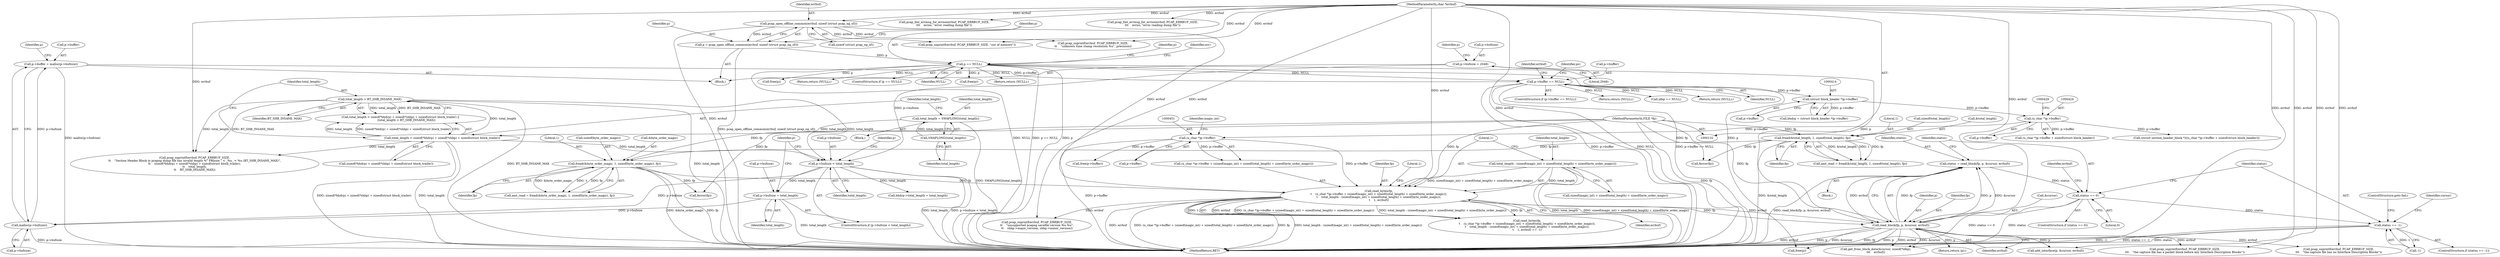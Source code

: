 digraph "0_libpcap_a5a36d9e82dde7265e38fe1f87b7f11c461c29f6@API" {
"1000547" [label="(Call,status = read_block(fp, p, &cursor, errbuf))"];
"1000549" [label="(Call,read_block(fp, p, &cursor, errbuf))"];
"1000447" [label="(Call,read_bytes(fp,\n\t    (u_char *)p->buffer + (sizeof(magic_int) + sizeof(total_length) + sizeof(byte_order_magic)),\n\t    total_length - (sizeof(magic_int) + sizeof(total_length) + sizeof(byte_order_magic)),\n\t    1, errbuf))"];
"1000205" [label="(Call,fread(&byte_order_magic, 1, sizeof(byte_order_magic), fp))"];
"1000173" [label="(Call,fread(&total_length, 1, sizeof(total_length), fp))"];
"1000134" [label="(MethodParameterIn,FILE *fp)"];
"1000450" [label="(Call,(u_char *)p->buffer)"];
"1000423" [label="(Call,(u_char *)p->buffer)"];
"1000413" [label="(Call,(struct block_header *)p->buffer)"];
"1000388" [label="(Call,p->buffer == NULL)"];
"1000379" [label="(Call,p->buffer = malloc(p->bufsize))"];
"1000383" [label="(Call,malloc(p->bufsize))"];
"1000374" [label="(Call,p->bufsize = total_length)"];
"1000369" [label="(Call,p->bufsize < total_length)"];
"1000363" [label="(Call,p->bufsize = 2048)"];
"1000272" [label="(Call,total_length > BT_SHB_INSANE_MAX)"];
"1000260" [label="(Call,total_length < sizeof(*bhdrp) + sizeof(*shbp) + sizeof(struct block_trailer))"];
"1000254" [label="(Call,total_length = SWAPLONG(total_length))"];
"1000256" [label="(Call,SWAPLONG(total_length))"];
"1000305" [label="(Call,p == NULL)"];
"1000298" [label="(Call,p = pcap_open_offline_common(errbuf, sizeof (struct pcap_ng_sf)))"];
"1000300" [label="(Call,pcap_open_offline_common(errbuf, sizeof (struct pcap_ng_sf)))"];
"1000136" [label="(MethodParameterIn,char *errbuf)"];
"1000463" [label="(Call,total_length - (sizeof(magic_int) + sizeof(total_length) + sizeof(byte_order_magic)))"];
"1000556" [label="(Call,status == 0)"];
"1000566" [label="(Call,status == -1)"];
"1000376" [label="(Identifier,p)"];
"1000474" [label="(Identifier,errbuf)"];
"1000276" [label="(Call,pcap_snprintf(errbuf, PCAP_ERRBUF_SIZE,\n\t\t    \"Section Header Block in pcapng dump file has invalid length %\" PRIsize \" < _%u_ < %u (BT_SHB_INSANE_MAX)\",\n\t\t    sizeof(*bhdrp) + sizeof(*shbp) + sizeof(struct block_trailer),\n\t\t    total_length,\n\t\t    BT_SHB_INSANE_MAX))"];
"1000473" [label="(Literal,1)"];
"1000568" [label="(Call,-1)"];
"1000556" [label="(Call,status == 0)"];
"1000209" [label="(Call,sizeof(byte_order_magic))"];
"1000463" [label="(Call,total_length - (sizeof(magic_int) + sizeof(total_length) + sizeof(byte_order_magic)))"];
"1000395" [label="(Identifier,errbuf)"];
"1000190" [label="(Call,pcap_fmt_errmsg_for_errno(errbuf, PCAP_ERRBUF_SIZE,\n\t\t\t    errno, \"error reading dump file\"))"];
"1000555" [label="(ControlStructure,if (status == 0))"];
"1000173" [label="(Call,fread(&total_length, 1, sizeof(total_length), fp))"];
"1000134" [label="(MethodParameterIn,FILE *fp)"];
"1000348" [label="(Call,free(p))"];
"1000205" [label="(Call,fread(&byte_order_magic, 1, sizeof(byte_order_magic), fp))"];
"1000449" [label="(Call,(u_char *)p->buffer + (sizeof(magic_int) + sizeof(total_length) + sizeof(byte_order_magic)))"];
"1000272" [label="(Call,total_length > BT_SHB_INSANE_MAX)"];
"1000513" [label="(Call,pcap_snprintf(errbuf, PCAP_ERRBUF_SIZE,\n\t\t    \"unsupported pcapng savefile version %u.%u\",\n\t\t    shbp->major_version, shbp->minor_version))"];
"1000363" [label="(Call,p->bufsize = 2048)"];
"1000415" [label="(Call,p->buffer)"];
"1000301" [label="(Identifier,errbuf)"];
"1000219" [label="(Call,ferror(fp))"];
"1000383" [label="(Call,malloc(p->bufsize))"];
"1000457" [label="(Identifier,magic_int)"];
"1000171" [label="(Call,amt_read = fread(&total_length, 1, sizeof(total_length), fp))"];
"1000561" [label="(Identifier,errbuf)"];
"1000404" [label="(Return,return (NULL);)"];
"1000390" [label="(Identifier,p)"];
"1000375" [label="(Call,p->bufsize)"];
"1000259" [label="(Call,total_length < sizeof(*bhdrp) + sizeof(*shbp) + sizeof(struct block_trailer) ||\n             (total_length > BT_SHB_INSANE_MAX))"];
"1000392" [label="(Identifier,NULL)"];
"1000273" [label="(Identifier,total_length)"];
"1000306" [label="(Identifier,p)"];
"1000554" [label="(Identifier,errbuf)"];
"1000305" [label="(Call,p == NULL)"];
"1000274" [label="(Identifier,BT_SHB_INSANE_MAX)"];
"1000549" [label="(Call,read_block(fp, p, &cursor, errbuf))"];
"1000206" [label="(Call,&byte_order_magic)"];
"1000373" [label="(Identifier,total_length)"];
"1000369" [label="(Call,p->bufsize < total_length)"];
"1000371" [label="(Identifier,p)"];
"1000136" [label="(MethodParameterIn,char *errbuf)"];
"1000255" [label="(Identifier,total_length)"];
"1000138" [label="(Block,)"];
"1000546" [label="(Block,)"];
"1000379" [label="(Call,p->buffer = malloc(p->bufsize))"];
"1000179" [label="(Identifier,fp)"];
"1000211" [label="(Identifier,fp)"];
"1000298" [label="(Call,p = pcap_open_offline_common(errbuf, sizeof (struct pcap_ng_sf)))"];
"1000208" [label="(Literal,1)"];
"1000354" [label="(Return,return (NULL);)"];
"1000552" [label="(Call,&cursor)"];
"1000435" [label="(Call,bhdrp->total_length = total_length)"];
"1000299" [label="(Identifier,p)"];
"1000302" [label="(Call,sizeof (struct pcap_ng_sf))"];
"1000551" [label="(Identifier,p)"];
"1000387" [label="(ControlStructure,if (p->buffer == NULL))"];
"1000262" [label="(Call,sizeof(*bhdrp) + sizeof(*shbp) + sizeof(struct block_trailer))"];
"1000464" [label="(Identifier,total_length)"];
"1000304" [label="(ControlStructure,if (p == NULL))"];
"1000374" [label="(Call,p->bufsize = total_length)"];
"1000422" [label="(Call,(u_char *)p->buffer + sizeof(struct block_header))"];
"1000566" [label="(Call,status == -1)"];
"1000408" [label="(Identifier,ps)"];
"1000707" [label="(Return,return (NULL);)"];
"1000452" [label="(Call,p->buffer)"];
"1000239" [label="(Block,)"];
"1000176" [label="(Literal,1)"];
"1000203" [label="(Call,amt_read = fread(&byte_order_magic, 1, sizeof(byte_order_magic), fp))"];
"1000450" [label="(Call,(u_char *)p->buffer)"];
"1000547" [label="(Call,status = read_block(fp, p, &cursor, errbuf))"];
"1000411" [label="(Call,bhdrp = (struct block_header *)p->buffer)"];
"1000378" [label="(Identifier,total_length)"];
"1000257" [label="(Identifier,total_length)"];
"1000587" [label="(Call,idbp == NULL)"];
"1000423" [label="(Call,(u_char *)p->buffer)"];
"1000465" [label="(Call,sizeof(magic_int) + sizeof(total_length) + sizeof(byte_order_magic))"];
"1000389" [label="(Call,p->buffer)"];
"1000570" [label="(ControlStructure,goto fail;)"];
"1000425" [label="(Call,p->buffer)"];
"1000177" [label="(Call,sizeof(total_length))"];
"1000368" [label="(ControlStructure,if (p->bufsize < total_length))"];
"1000381" [label="(Identifier,p)"];
"1000364" [label="(Call,p->bufsize)"];
"1000548" [label="(Identifier,status)"];
"1000690" [label="(Return,return (p);)"];
"1000380" [label="(Call,p->buffer)"];
"1000558" [label="(Literal,0)"];
"1000367" [label="(Literal,2048)"];
"1000388" [label="(Call,p->buffer == NULL)"];
"1000550" [label="(Identifier,fp)"];
"1000413" [label="(Call,(struct block_header *)p->buffer)"];
"1000187" [label="(Call,ferror(fp))"];
"1000260" [label="(Call,total_length < sizeof(*bhdrp) + sizeof(*shbp) + sizeof(struct block_trailer))"];
"1000697" [label="(Call,free(p->buffer))"];
"1000256" [label="(Call,SWAPLONG(total_length))"];
"1000254" [label="(Call,total_length = SWAPLONG(total_length))"];
"1000394" [label="(Call,pcap_snprintf(errbuf, PCAP_ERRBUF_SIZE, \"out of memory\"))"];
"1000573" [label="(Identifier,cursor)"];
"1000567" [label="(Identifier,status)"];
"1000370" [label="(Call,p->bufsize)"];
"1000307" [label="(Identifier,NULL)"];
"1000398" [label="(Call,free(p))"];
"1000560" [label="(Call,pcap_snprintf(errbuf, PCAP_ERRBUF_SIZE,\n\t\t\t    \"the capture file has no Interface Description Blocks\"))"];
"1000579" [label="(Call,get_from_block_data(&cursor, sizeof(*idbp),\n\t\t\t    errbuf))"];
"1000420" [label="(Call,(struct section_header_block *)((u_char *)p->buffer + sizeof(struct block_header)))"];
"1000446" [label="(Call,read_bytes(fp,\n\t    (u_char *)p->buffer + (sizeof(magic_int) + sizeof(total_length) + sizeof(byte_order_magic)),\n\t    total_length - (sizeof(magic_int) + sizeof(total_length) + sizeof(byte_order_magic)),\n\t    1, errbuf) == -1)"];
"1000447" [label="(Call,read_bytes(fp,\n\t    (u_char *)p->buffer + (sizeof(magic_int) + sizeof(total_length) + sizeof(byte_order_magic)),\n\t    total_length - (sizeof(magic_int) + sizeof(total_length) + sizeof(byte_order_magic)),\n\t    1, errbuf))"];
"1000174" [label="(Call,&total_length)"];
"1000614" [label="(Call,add_interface(p, &cursor, errbuf))"];
"1000476" [label="(Literal,1)"];
"1000557" [label="(Identifier,status)"];
"1000343" [label="(Call,pcap_snprintf(errbuf, PCAP_ERRBUF_SIZE,\n\t\t    \"unknown time stamp resolution %u\", precision))"];
"1000222" [label="(Call,pcap_fmt_errmsg_for_errno(errbuf, PCAP_ERRBUF_SIZE,\n\t\t\t    errno, \"error reading dump file\"))"];
"1000317" [label="(Identifier,p)"];
"1000261" [label="(Identifier,total_length)"];
"1000565" [label="(ControlStructure,if (status == -1))"];
"1000624" [label="(Call,pcap_snprintf(errbuf, PCAP_ERRBUF_SIZE,\n\t\t\t    \"the capture file has a packet block before any Interface Description Blocks\"))"];
"1000709" [label="(MethodReturn,RET)"];
"1000701" [label="(Call,free(p))"];
"1000300" [label="(Call,pcap_open_offline_common(errbuf, sizeof (struct pcap_ng_sf)))"];
"1000313" [label="(Return,return (NULL);)"];
"1000448" [label="(Identifier,fp)"];
"1000384" [label="(Call,p->bufsize)"];
"1000311" [label="(Identifier,err)"];
"1000547" -> "1000546"  [label="AST: "];
"1000547" -> "1000549"  [label="CFG: "];
"1000548" -> "1000547"  [label="AST: "];
"1000549" -> "1000547"  [label="AST: "];
"1000557" -> "1000547"  [label="CFG: "];
"1000547" -> "1000709"  [label="DDG: read_block(fp, p, &cursor, errbuf)"];
"1000549" -> "1000547"  [label="DDG: fp"];
"1000549" -> "1000547"  [label="DDG: p"];
"1000549" -> "1000547"  [label="DDG: &cursor"];
"1000549" -> "1000547"  [label="DDG: errbuf"];
"1000547" -> "1000556"  [label="DDG: status"];
"1000549" -> "1000554"  [label="CFG: "];
"1000550" -> "1000549"  [label="AST: "];
"1000551" -> "1000549"  [label="AST: "];
"1000552" -> "1000549"  [label="AST: "];
"1000554" -> "1000549"  [label="AST: "];
"1000549" -> "1000709"  [label="DDG: fp"];
"1000549" -> "1000709"  [label="DDG: errbuf"];
"1000549" -> "1000709"  [label="DDG: p"];
"1000549" -> "1000709"  [label="DDG: &cursor"];
"1000447" -> "1000549"  [label="DDG: fp"];
"1000447" -> "1000549"  [label="DDG: errbuf"];
"1000134" -> "1000549"  [label="DDG: fp"];
"1000305" -> "1000549"  [label="DDG: p"];
"1000136" -> "1000549"  [label="DDG: errbuf"];
"1000549" -> "1000560"  [label="DDG: errbuf"];
"1000549" -> "1000579"  [label="DDG: &cursor"];
"1000549" -> "1000579"  [label="DDG: errbuf"];
"1000549" -> "1000614"  [label="DDG: p"];
"1000549" -> "1000624"  [label="DDG: errbuf"];
"1000549" -> "1000690"  [label="DDG: p"];
"1000549" -> "1000701"  [label="DDG: p"];
"1000447" -> "1000446"  [label="AST: "];
"1000447" -> "1000474"  [label="CFG: "];
"1000448" -> "1000447"  [label="AST: "];
"1000449" -> "1000447"  [label="AST: "];
"1000463" -> "1000447"  [label="AST: "];
"1000473" -> "1000447"  [label="AST: "];
"1000474" -> "1000447"  [label="AST: "];
"1000476" -> "1000447"  [label="CFG: "];
"1000447" -> "1000709"  [label="DDG: total_length - (sizeof(magic_int) + sizeof(total_length) + sizeof(byte_order_magic))"];
"1000447" -> "1000709"  [label="DDG: errbuf"];
"1000447" -> "1000709"  [label="DDG: (u_char *)p->buffer + (sizeof(magic_int) + sizeof(total_length) + sizeof(byte_order_magic))"];
"1000447" -> "1000709"  [label="DDG: fp"];
"1000447" -> "1000446"  [label="DDG: errbuf"];
"1000447" -> "1000446"  [label="DDG: (u_char *)p->buffer + (sizeof(magic_int) + sizeof(total_length) + sizeof(byte_order_magic))"];
"1000447" -> "1000446"  [label="DDG: total_length - (sizeof(magic_int) + sizeof(total_length) + sizeof(byte_order_magic))"];
"1000447" -> "1000446"  [label="DDG: fp"];
"1000447" -> "1000446"  [label="DDG: 1"];
"1000205" -> "1000447"  [label="DDG: fp"];
"1000134" -> "1000447"  [label="DDG: fp"];
"1000450" -> "1000447"  [label="DDG: p->buffer"];
"1000463" -> "1000447"  [label="DDG: total_length"];
"1000463" -> "1000447"  [label="DDG: sizeof(magic_int) + sizeof(total_length) + sizeof(byte_order_magic)"];
"1000300" -> "1000447"  [label="DDG: errbuf"];
"1000136" -> "1000447"  [label="DDG: errbuf"];
"1000447" -> "1000513"  [label="DDG: errbuf"];
"1000205" -> "1000203"  [label="AST: "];
"1000205" -> "1000211"  [label="CFG: "];
"1000206" -> "1000205"  [label="AST: "];
"1000208" -> "1000205"  [label="AST: "];
"1000209" -> "1000205"  [label="AST: "];
"1000211" -> "1000205"  [label="AST: "];
"1000203" -> "1000205"  [label="CFG: "];
"1000205" -> "1000709"  [label="DDG: &byte_order_magic"];
"1000205" -> "1000709"  [label="DDG: fp"];
"1000205" -> "1000203"  [label="DDG: &byte_order_magic"];
"1000205" -> "1000203"  [label="DDG: 1"];
"1000205" -> "1000203"  [label="DDG: fp"];
"1000173" -> "1000205"  [label="DDG: fp"];
"1000134" -> "1000205"  [label="DDG: fp"];
"1000205" -> "1000219"  [label="DDG: fp"];
"1000173" -> "1000171"  [label="AST: "];
"1000173" -> "1000179"  [label="CFG: "];
"1000174" -> "1000173"  [label="AST: "];
"1000176" -> "1000173"  [label="AST: "];
"1000177" -> "1000173"  [label="AST: "];
"1000179" -> "1000173"  [label="AST: "];
"1000171" -> "1000173"  [label="CFG: "];
"1000173" -> "1000709"  [label="DDG: &total_length"];
"1000173" -> "1000171"  [label="DDG: &total_length"];
"1000173" -> "1000171"  [label="DDG: 1"];
"1000173" -> "1000171"  [label="DDG: fp"];
"1000134" -> "1000173"  [label="DDG: fp"];
"1000173" -> "1000187"  [label="DDG: fp"];
"1000134" -> "1000132"  [label="AST: "];
"1000134" -> "1000709"  [label="DDG: fp"];
"1000134" -> "1000187"  [label="DDG: fp"];
"1000134" -> "1000219"  [label="DDG: fp"];
"1000450" -> "1000449"  [label="AST: "];
"1000450" -> "1000452"  [label="CFG: "];
"1000451" -> "1000450"  [label="AST: "];
"1000452" -> "1000450"  [label="AST: "];
"1000457" -> "1000450"  [label="CFG: "];
"1000450" -> "1000709"  [label="DDG: p->buffer"];
"1000450" -> "1000449"  [label="DDG: p->buffer"];
"1000423" -> "1000450"  [label="DDG: p->buffer"];
"1000450" -> "1000697"  [label="DDG: p->buffer"];
"1000423" -> "1000422"  [label="AST: "];
"1000423" -> "1000425"  [label="CFG: "];
"1000424" -> "1000423"  [label="AST: "];
"1000425" -> "1000423"  [label="AST: "];
"1000429" -> "1000423"  [label="CFG: "];
"1000423" -> "1000420"  [label="DDG: p->buffer"];
"1000423" -> "1000422"  [label="DDG: p->buffer"];
"1000413" -> "1000423"  [label="DDG: p->buffer"];
"1000413" -> "1000411"  [label="AST: "];
"1000413" -> "1000415"  [label="CFG: "];
"1000414" -> "1000413"  [label="AST: "];
"1000415" -> "1000413"  [label="AST: "];
"1000411" -> "1000413"  [label="CFG: "];
"1000413" -> "1000411"  [label="DDG: p->buffer"];
"1000388" -> "1000413"  [label="DDG: p->buffer"];
"1000388" -> "1000387"  [label="AST: "];
"1000388" -> "1000392"  [label="CFG: "];
"1000389" -> "1000388"  [label="AST: "];
"1000392" -> "1000388"  [label="AST: "];
"1000395" -> "1000388"  [label="CFG: "];
"1000408" -> "1000388"  [label="CFG: "];
"1000388" -> "1000709"  [label="DDG: p->buffer"];
"1000388" -> "1000709"  [label="DDG: NULL"];
"1000388" -> "1000709"  [label="DDG: p->buffer == NULL"];
"1000379" -> "1000388"  [label="DDG: p->buffer"];
"1000305" -> "1000388"  [label="DDG: NULL"];
"1000388" -> "1000404"  [label="DDG: NULL"];
"1000388" -> "1000587"  [label="DDG: NULL"];
"1000388" -> "1000707"  [label="DDG: NULL"];
"1000379" -> "1000138"  [label="AST: "];
"1000379" -> "1000383"  [label="CFG: "];
"1000380" -> "1000379"  [label="AST: "];
"1000383" -> "1000379"  [label="AST: "];
"1000390" -> "1000379"  [label="CFG: "];
"1000379" -> "1000709"  [label="DDG: malloc(p->bufsize)"];
"1000383" -> "1000379"  [label="DDG: p->bufsize"];
"1000383" -> "1000384"  [label="CFG: "];
"1000384" -> "1000383"  [label="AST: "];
"1000383" -> "1000709"  [label="DDG: p->bufsize"];
"1000374" -> "1000383"  [label="DDG: p->bufsize"];
"1000369" -> "1000383"  [label="DDG: p->bufsize"];
"1000374" -> "1000368"  [label="AST: "];
"1000374" -> "1000378"  [label="CFG: "];
"1000375" -> "1000374"  [label="AST: "];
"1000378" -> "1000374"  [label="AST: "];
"1000381" -> "1000374"  [label="CFG: "];
"1000374" -> "1000709"  [label="DDG: total_length"];
"1000369" -> "1000374"  [label="DDG: total_length"];
"1000369" -> "1000368"  [label="AST: "];
"1000369" -> "1000373"  [label="CFG: "];
"1000370" -> "1000369"  [label="AST: "];
"1000373" -> "1000369"  [label="AST: "];
"1000376" -> "1000369"  [label="CFG: "];
"1000381" -> "1000369"  [label="CFG: "];
"1000369" -> "1000709"  [label="DDG: p->bufsize < total_length"];
"1000369" -> "1000709"  [label="DDG: total_length"];
"1000363" -> "1000369"  [label="DDG: p->bufsize"];
"1000272" -> "1000369"  [label="DDG: total_length"];
"1000260" -> "1000369"  [label="DDG: total_length"];
"1000369" -> "1000435"  [label="DDG: total_length"];
"1000363" -> "1000138"  [label="AST: "];
"1000363" -> "1000367"  [label="CFG: "];
"1000364" -> "1000363"  [label="AST: "];
"1000367" -> "1000363"  [label="AST: "];
"1000371" -> "1000363"  [label="CFG: "];
"1000272" -> "1000259"  [label="AST: "];
"1000272" -> "1000274"  [label="CFG: "];
"1000273" -> "1000272"  [label="AST: "];
"1000274" -> "1000272"  [label="AST: "];
"1000259" -> "1000272"  [label="CFG: "];
"1000272" -> "1000709"  [label="DDG: BT_SHB_INSANE_MAX"];
"1000272" -> "1000709"  [label="DDG: total_length"];
"1000272" -> "1000259"  [label="DDG: total_length"];
"1000272" -> "1000259"  [label="DDG: BT_SHB_INSANE_MAX"];
"1000260" -> "1000272"  [label="DDG: total_length"];
"1000272" -> "1000276"  [label="DDG: total_length"];
"1000272" -> "1000276"  [label="DDG: BT_SHB_INSANE_MAX"];
"1000260" -> "1000259"  [label="AST: "];
"1000260" -> "1000262"  [label="CFG: "];
"1000261" -> "1000260"  [label="AST: "];
"1000262" -> "1000260"  [label="AST: "];
"1000273" -> "1000260"  [label="CFG: "];
"1000259" -> "1000260"  [label="CFG: "];
"1000260" -> "1000709"  [label="DDG: sizeof(*bhdrp) + sizeof(*shbp) + sizeof(struct block_trailer)"];
"1000260" -> "1000709"  [label="DDG: total_length"];
"1000260" -> "1000259"  [label="DDG: total_length"];
"1000260" -> "1000259"  [label="DDG: sizeof(*bhdrp) + sizeof(*shbp) + sizeof(struct block_trailer)"];
"1000254" -> "1000260"  [label="DDG: total_length"];
"1000260" -> "1000276"  [label="DDG: total_length"];
"1000254" -> "1000239"  [label="AST: "];
"1000254" -> "1000256"  [label="CFG: "];
"1000255" -> "1000254"  [label="AST: "];
"1000256" -> "1000254"  [label="AST: "];
"1000261" -> "1000254"  [label="CFG: "];
"1000254" -> "1000709"  [label="DDG: SWAPLONG(total_length)"];
"1000256" -> "1000254"  [label="DDG: total_length"];
"1000256" -> "1000257"  [label="CFG: "];
"1000257" -> "1000256"  [label="AST: "];
"1000305" -> "1000304"  [label="AST: "];
"1000305" -> "1000307"  [label="CFG: "];
"1000306" -> "1000305"  [label="AST: "];
"1000307" -> "1000305"  [label="AST: "];
"1000311" -> "1000305"  [label="CFG: "];
"1000317" -> "1000305"  [label="CFG: "];
"1000305" -> "1000709"  [label="DDG: p == NULL"];
"1000305" -> "1000709"  [label="DDG: NULL"];
"1000305" -> "1000709"  [label="DDG: p"];
"1000298" -> "1000305"  [label="DDG: p"];
"1000305" -> "1000313"  [label="DDG: NULL"];
"1000305" -> "1000348"  [label="DDG: p"];
"1000305" -> "1000354"  [label="DDG: NULL"];
"1000305" -> "1000398"  [label="DDG: p"];
"1000305" -> "1000701"  [label="DDG: p"];
"1000298" -> "1000138"  [label="AST: "];
"1000298" -> "1000300"  [label="CFG: "];
"1000299" -> "1000298"  [label="AST: "];
"1000300" -> "1000298"  [label="AST: "];
"1000306" -> "1000298"  [label="CFG: "];
"1000298" -> "1000709"  [label="DDG: pcap_open_offline_common(errbuf, sizeof (struct pcap_ng_sf))"];
"1000300" -> "1000298"  [label="DDG: errbuf"];
"1000300" -> "1000302"  [label="CFG: "];
"1000301" -> "1000300"  [label="AST: "];
"1000302" -> "1000300"  [label="AST: "];
"1000300" -> "1000709"  [label="DDG: errbuf"];
"1000136" -> "1000300"  [label="DDG: errbuf"];
"1000300" -> "1000343"  [label="DDG: errbuf"];
"1000300" -> "1000394"  [label="DDG: errbuf"];
"1000136" -> "1000132"  [label="AST: "];
"1000136" -> "1000709"  [label="DDG: errbuf"];
"1000136" -> "1000190"  [label="DDG: errbuf"];
"1000136" -> "1000222"  [label="DDG: errbuf"];
"1000136" -> "1000276"  [label="DDG: errbuf"];
"1000136" -> "1000343"  [label="DDG: errbuf"];
"1000136" -> "1000394"  [label="DDG: errbuf"];
"1000136" -> "1000513"  [label="DDG: errbuf"];
"1000136" -> "1000560"  [label="DDG: errbuf"];
"1000136" -> "1000579"  [label="DDG: errbuf"];
"1000136" -> "1000614"  [label="DDG: errbuf"];
"1000136" -> "1000624"  [label="DDG: errbuf"];
"1000463" -> "1000465"  [label="CFG: "];
"1000464" -> "1000463"  [label="AST: "];
"1000465" -> "1000463"  [label="AST: "];
"1000473" -> "1000463"  [label="CFG: "];
"1000463" -> "1000709"  [label="DDG: sizeof(magic_int) + sizeof(total_length) + sizeof(byte_order_magic)"];
"1000463" -> "1000709"  [label="DDG: total_length"];
"1000556" -> "1000555"  [label="AST: "];
"1000556" -> "1000558"  [label="CFG: "];
"1000557" -> "1000556"  [label="AST: "];
"1000558" -> "1000556"  [label="AST: "];
"1000561" -> "1000556"  [label="CFG: "];
"1000567" -> "1000556"  [label="CFG: "];
"1000556" -> "1000709"  [label="DDG: status"];
"1000556" -> "1000709"  [label="DDG: status == 0"];
"1000556" -> "1000566"  [label="DDG: status"];
"1000566" -> "1000565"  [label="AST: "];
"1000566" -> "1000568"  [label="CFG: "];
"1000567" -> "1000566"  [label="AST: "];
"1000568" -> "1000566"  [label="AST: "];
"1000570" -> "1000566"  [label="CFG: "];
"1000573" -> "1000566"  [label="CFG: "];
"1000566" -> "1000709"  [label="DDG: -1"];
"1000566" -> "1000709"  [label="DDG: status == -1"];
"1000566" -> "1000709"  [label="DDG: status"];
"1000568" -> "1000566"  [label="DDG: 1"];
}

